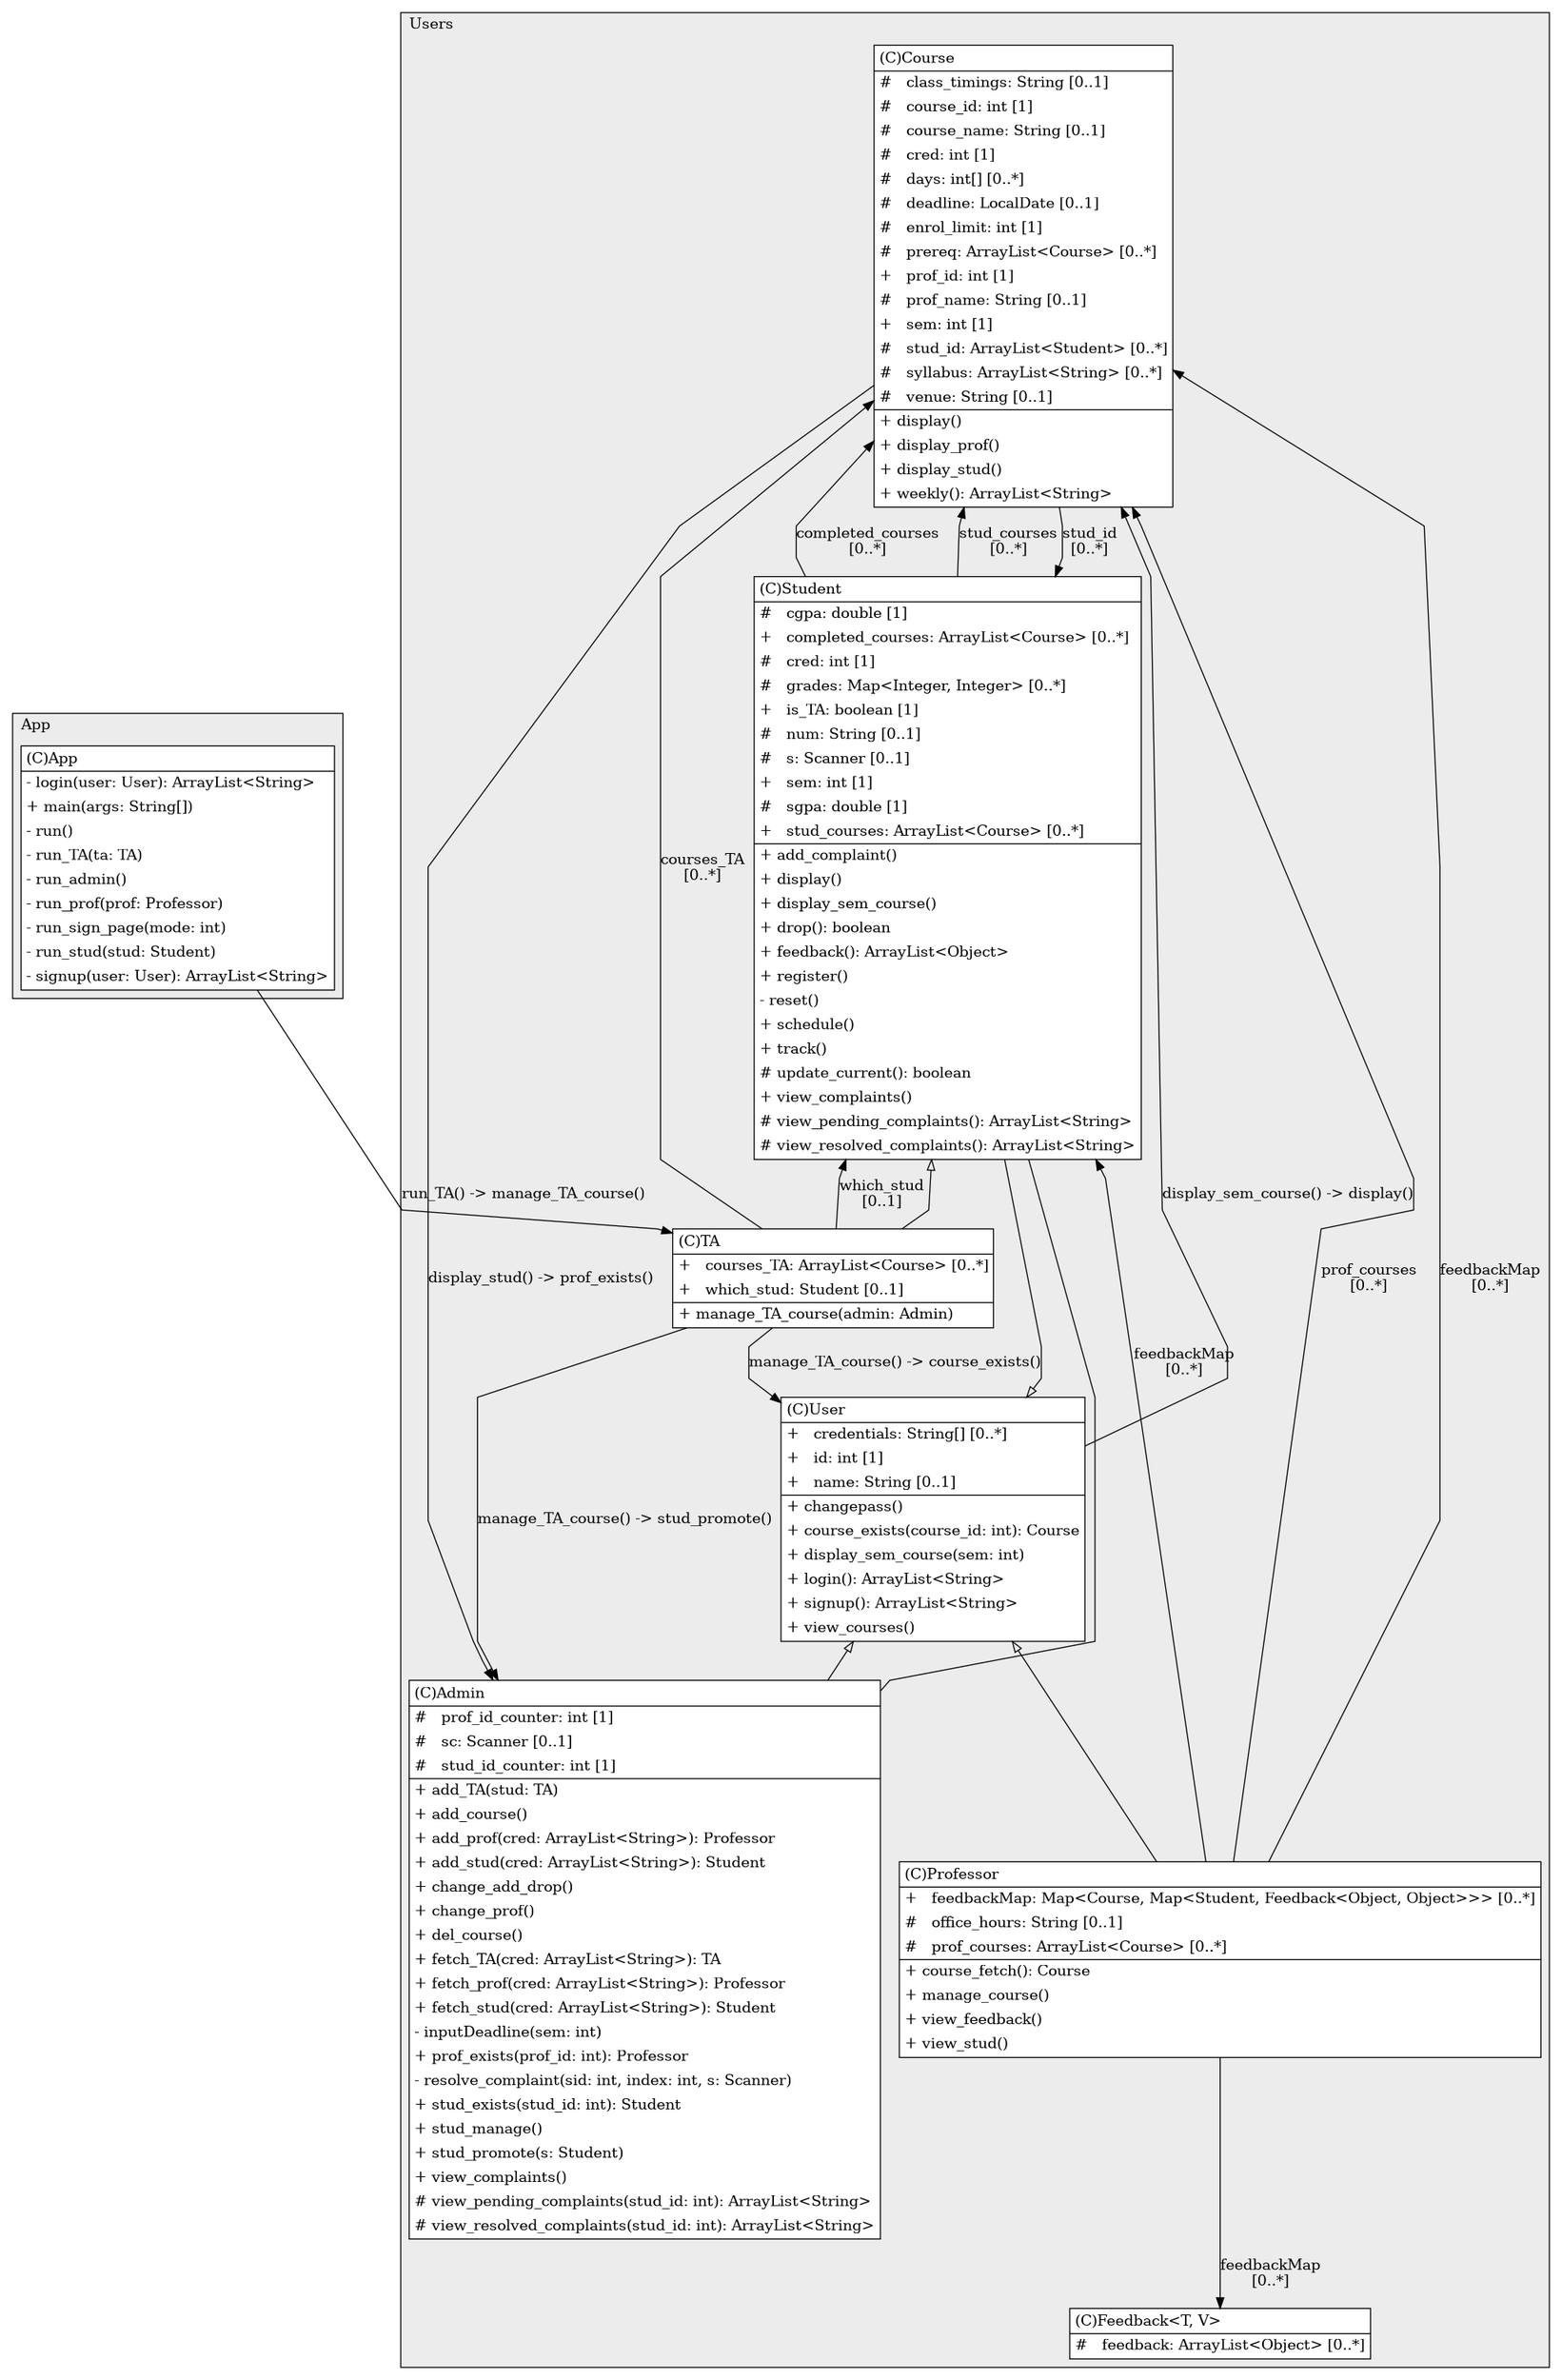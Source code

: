 @startuml

/' diagram meta data start
config=StructureConfiguration;
{
  "projectClassification": {
    "searchMode": "OpenProject", // OpenProject, AllProjects
    "includedProjects": "",
    "pathEndKeywords": "*.impl",
    "isClientPath": "",
    "isClientName": "",
    "isTestPath": "",
    "isTestName": "",
    "isMappingPath": "",
    "isMappingName": "",
    "isDataAccessPath": "",
    "isDataAccessName": "",
    "isDataStructurePath": "",
    "isDataStructureName": "",
    "isInterfaceStructuresPath": "",
    "isInterfaceStructuresName": "",
    "isEntryPointPath": "",
    "isEntryPointName": "",
    "treatFinalFieldsAsMandatory": false
  },
  "graphRestriction": {
    "classPackageExcludeFilter": "",
    "classPackageIncludeFilter": "",
    "classNameExcludeFilter": "",
    "classNameIncludeFilter": "",
    "methodNameExcludeFilter": "",
    "methodNameIncludeFilter": "",
    "removeByInheritance": "", // inheritance/annotation based filtering is done in a second step
    "removeByAnnotation": "",
    "removeByClassPackage": "", // cleanup the graph after inheritance/annotation based filtering is done
    "removeByClassName": "",
    "cutMappings": false,
    "cutEnum": true,
    "cutTests": true,
    "cutClient": true,
    "cutDataAccess": false,
    "cutInterfaceStructures": false,
    "cutDataStructures": false,
    "cutGetterAndSetter": true,
    "cutConstructors": true
  },
  "graphTraversal": {
    "forwardDepth": 6,
    "backwardDepth": 6,
    "classPackageExcludeFilter": "",
    "classPackageIncludeFilter": "",
    "classNameExcludeFilter": "",
    "classNameIncludeFilter": "",
    "methodNameExcludeFilter": "",
    "methodNameIncludeFilter": "",
    "hideMappings": false,
    "hideDataStructures": false,
    "hidePrivateMethods": true,
    "hideInterfaceCalls": true, // indirection: implementation -> interface (is hidden) -> implementation
    "onlyShowApplicationEntryPoints": false, // root node is included
    "useMethodCallsForStructureDiagram": "ForwardOnly" // ForwardOnly, BothDirections, No
  },
  "details": {
    "aggregation": "GroupByClass", // ByClass, GroupByClass, None
    "showClassGenericTypes": true,
    "showMethods": true,
    "showMethodParameterNames": true,
    "showMethodParameterTypes": true,
    "showMethodReturnType": true,
    "showPackageLevels": 2,
    "showDetailedClassStructure": true
  },
  "rootClass": "App",
  "extensionCallbackMethod": "" // qualified.class.name#methodName - signature: public static String method(String)
}
diagram meta data end '/



digraph g {
    rankdir="TB"
    splines=polyline
    

'nodes 
subgraph cluster_66049 { 
   	label=App
	labeljust=l
	fillcolor="#ececec"
	style=filled
   
   App66049[
	label=<<TABLE BORDER="1" CELLBORDER="0" CELLPADDING="4" CELLSPACING="0">
<TR><TD ALIGN="LEFT" >(C)App</TD></TR>
<HR/>
<TR><TD ALIGN="LEFT" >- login(user: User): ArrayList&lt;String&gt;</TD></TR>
<TR><TD ALIGN="LEFT" >+ main(args: String[])</TD></TR>
<TR><TD ALIGN="LEFT" >- run()</TD></TR>
<TR><TD ALIGN="LEFT" >- run_TA(ta: TA)</TD></TR>
<TR><TD ALIGN="LEFT" >- run_admin()</TD></TR>
<TR><TD ALIGN="LEFT" >- run_prof(prof: Professor)</TD></TR>
<TR><TD ALIGN="LEFT" >- run_sign_page(mode: int)</TD></TR>
<TR><TD ALIGN="LEFT" >- run_stud(stud: Student)</TD></TR>
<TR><TD ALIGN="LEFT" >- signup(user: User): ArrayList&lt;String&gt;</TD></TR>
</TABLE>>
	style=filled
	margin=0
	shape=plaintext
	fillcolor="#FFFFFF"
];
} 

subgraph cluster_82025960 { 
   	label=Users
	labeljust=l
	fillcolor="#ececec"
	style=filled
   
   Admin82025960[
	label=<<TABLE BORDER="1" CELLBORDER="0" CELLPADDING="4" CELLSPACING="0">
<TR><TD ALIGN="LEFT" >(C)Admin</TD></TR>
<HR/>
<TR><TD ALIGN="LEFT" >#   prof_id_counter: int [1]</TD></TR>
<TR><TD ALIGN="LEFT" >#   sc: Scanner [0..1]</TD></TR>
<TR><TD ALIGN="LEFT" >#   stud_id_counter: int [1]</TD></TR>
<HR/>
<TR><TD ALIGN="LEFT" >+ add_TA(stud: TA)</TD></TR>
<TR><TD ALIGN="LEFT" >+ add_course()</TD></TR>
<TR><TD ALIGN="LEFT" >+ add_prof(cred: ArrayList&lt;String&gt;): Professor</TD></TR>
<TR><TD ALIGN="LEFT" >+ add_stud(cred: ArrayList&lt;String&gt;): Student</TD></TR>
<TR><TD ALIGN="LEFT" >+ change_add_drop()</TD></TR>
<TR><TD ALIGN="LEFT" >+ change_prof()</TD></TR>
<TR><TD ALIGN="LEFT" >+ del_course()</TD></TR>
<TR><TD ALIGN="LEFT" >+ fetch_TA(cred: ArrayList&lt;String&gt;): TA</TD></TR>
<TR><TD ALIGN="LEFT" >+ fetch_prof(cred: ArrayList&lt;String&gt;): Professor</TD></TR>
<TR><TD ALIGN="LEFT" >+ fetch_stud(cred: ArrayList&lt;String&gt;): Student</TD></TR>
<TR><TD ALIGN="LEFT" >- inputDeadline(sem: int)</TD></TR>
<TR><TD ALIGN="LEFT" >+ prof_exists(prof_id: int): Professor</TD></TR>
<TR><TD ALIGN="LEFT" >- resolve_complaint(sid: int, index: int, s: Scanner)</TD></TR>
<TR><TD ALIGN="LEFT" >+ stud_exists(stud_id: int): Student</TD></TR>
<TR><TD ALIGN="LEFT" >+ stud_manage()</TD></TR>
<TR><TD ALIGN="LEFT" >+ stud_promote(s: Student)</TD></TR>
<TR><TD ALIGN="LEFT" >+ view_complaints()</TD></TR>
<TR><TD ALIGN="LEFT" ># view_pending_complaints(stud_id: int): ArrayList&lt;String&gt;</TD></TR>
<TR><TD ALIGN="LEFT" ># view_resolved_complaints(stud_id: int): ArrayList&lt;String&gt;</TD></TR>
</TABLE>>
	style=filled
	margin=0
	shape=plaintext
	fillcolor="#FFFFFF"
];

Course82025960[
	label=<<TABLE BORDER="1" CELLBORDER="0" CELLPADDING="4" CELLSPACING="0">
<TR><TD ALIGN="LEFT" >(C)Course</TD></TR>
<HR/>
<TR><TD ALIGN="LEFT" >#   class_timings: String [0..1]</TD></TR>
<TR><TD ALIGN="LEFT" >#   course_id: int [1]</TD></TR>
<TR><TD ALIGN="LEFT" >#   course_name: String [0..1]</TD></TR>
<TR><TD ALIGN="LEFT" >#   cred: int [1]</TD></TR>
<TR><TD ALIGN="LEFT" >#   days: int[] [0..*]</TD></TR>
<TR><TD ALIGN="LEFT" >#   deadline: LocalDate [0..1]</TD></TR>
<TR><TD ALIGN="LEFT" >#   enrol_limit: int [1]</TD></TR>
<TR><TD ALIGN="LEFT" >#   prereq: ArrayList&lt;Course&gt; [0..*]</TD></TR>
<TR><TD ALIGN="LEFT" >+   prof_id: int [1]</TD></TR>
<TR><TD ALIGN="LEFT" >#   prof_name: String [0..1]</TD></TR>
<TR><TD ALIGN="LEFT" >+   sem: int [1]</TD></TR>
<TR><TD ALIGN="LEFT" >#   stud_id: ArrayList&lt;Student&gt; [0..*]</TD></TR>
<TR><TD ALIGN="LEFT" >#   syllabus: ArrayList&lt;String&gt; [0..*]</TD></TR>
<TR><TD ALIGN="LEFT" >#   venue: String [0..1]</TD></TR>
<HR/>
<TR><TD ALIGN="LEFT" >+ display()</TD></TR>
<TR><TD ALIGN="LEFT" >+ display_prof()</TD></TR>
<TR><TD ALIGN="LEFT" >+ display_stud()</TD></TR>
<TR><TD ALIGN="LEFT" >+ weekly(): ArrayList&lt;String&gt;</TD></TR>
</TABLE>>
	style=filled
	margin=0
	shape=plaintext
	fillcolor="#FFFFFF"
];

Feedback82025960[
	label=<<TABLE BORDER="1" CELLBORDER="0" CELLPADDING="4" CELLSPACING="0">
<TR><TD ALIGN="LEFT" >(C)Feedback&lt;T, V&gt;</TD></TR>
<HR/>
<TR><TD ALIGN="LEFT" >#   feedback: ArrayList&lt;Object&gt; [0..*]</TD></TR>
</TABLE>>
	style=filled
	margin=0
	shape=plaintext
	fillcolor="#FFFFFF"
];

Professor82025960[
	label=<<TABLE BORDER="1" CELLBORDER="0" CELLPADDING="4" CELLSPACING="0">
<TR><TD ALIGN="LEFT" >(C)Professor</TD></TR>
<HR/>
<TR><TD ALIGN="LEFT" >+   feedbackMap: Map&lt;Course, Map&lt;Student, Feedback&lt;Object, Object&gt;&gt;&gt; [0..*]</TD></TR>
<TR><TD ALIGN="LEFT" >#   office_hours: String [0..1]</TD></TR>
<TR><TD ALIGN="LEFT" >#   prof_courses: ArrayList&lt;Course&gt; [0..*]</TD></TR>
<HR/>
<TR><TD ALIGN="LEFT" >+ course_fetch(): Course</TD></TR>
<TR><TD ALIGN="LEFT" >+ manage_course()</TD></TR>
<TR><TD ALIGN="LEFT" >+ view_feedback()</TD></TR>
<TR><TD ALIGN="LEFT" >+ view_stud()</TD></TR>
</TABLE>>
	style=filled
	margin=0
	shape=plaintext
	fillcolor="#FFFFFF"
];

Student82025960[
	label=<<TABLE BORDER="1" CELLBORDER="0" CELLPADDING="4" CELLSPACING="0">
<TR><TD ALIGN="LEFT" >(C)Student</TD></TR>
<HR/>
<TR><TD ALIGN="LEFT" >#   cgpa: double [1]</TD></TR>
<TR><TD ALIGN="LEFT" >+   completed_courses: ArrayList&lt;Course&gt; [0..*]</TD></TR>
<TR><TD ALIGN="LEFT" >#   cred: int [1]</TD></TR>
<TR><TD ALIGN="LEFT" >#   grades: Map&lt;Integer, Integer&gt; [0..*]</TD></TR>
<TR><TD ALIGN="LEFT" >+   is_TA: boolean [1]</TD></TR>
<TR><TD ALIGN="LEFT" >#   num: String [0..1]</TD></TR>
<TR><TD ALIGN="LEFT" >#   s: Scanner [0..1]</TD></TR>
<TR><TD ALIGN="LEFT" >+   sem: int [1]</TD></TR>
<TR><TD ALIGN="LEFT" >#   sgpa: double [1]</TD></TR>
<TR><TD ALIGN="LEFT" >+   stud_courses: ArrayList&lt;Course&gt; [0..*]</TD></TR>
<HR/>
<TR><TD ALIGN="LEFT" >+ add_complaint()</TD></TR>
<TR><TD ALIGN="LEFT" >+ display()</TD></TR>
<TR><TD ALIGN="LEFT" >+ display_sem_course()</TD></TR>
<TR><TD ALIGN="LEFT" >+ drop(): boolean</TD></TR>
<TR><TD ALIGN="LEFT" >+ feedback(): ArrayList&lt;Object&gt;</TD></TR>
<TR><TD ALIGN="LEFT" >+ register()</TD></TR>
<TR><TD ALIGN="LEFT" >- reset()</TD></TR>
<TR><TD ALIGN="LEFT" >+ schedule()</TD></TR>
<TR><TD ALIGN="LEFT" >+ track()</TD></TR>
<TR><TD ALIGN="LEFT" ># update_current(): boolean</TD></TR>
<TR><TD ALIGN="LEFT" >+ view_complaints()</TD></TR>
<TR><TD ALIGN="LEFT" ># view_pending_complaints(): ArrayList&lt;String&gt;</TD></TR>
<TR><TD ALIGN="LEFT" ># view_resolved_complaints(): ArrayList&lt;String&gt;</TD></TR>
</TABLE>>
	style=filled
	margin=0
	shape=plaintext
	fillcolor="#FFFFFF"
];

TA82025960[
	label=<<TABLE BORDER="1" CELLBORDER="0" CELLPADDING="4" CELLSPACING="0">
<TR><TD ALIGN="LEFT" >(C)TA</TD></TR>
<HR/>
<TR><TD ALIGN="LEFT" >+   courses_TA: ArrayList&lt;Course&gt; [0..*]</TD></TR>
<TR><TD ALIGN="LEFT" >+   which_stud: Student [0..1]</TD></TR>
<HR/>
<TR><TD ALIGN="LEFT" >+ manage_TA_course(admin: Admin)</TD></TR>
</TABLE>>
	style=filled
	margin=0
	shape=plaintext
	fillcolor="#FFFFFF"
];

User82025960[
	label=<<TABLE BORDER="1" CELLBORDER="0" CELLPADDING="4" CELLSPACING="0">
<TR><TD ALIGN="LEFT" >(C)User</TD></TR>
<HR/>
<TR><TD ALIGN="LEFT" >+   credentials: String[] [0..*]</TD></TR>
<TR><TD ALIGN="LEFT" >+   id: int [1]</TD></TR>
<TR><TD ALIGN="LEFT" >+   name: String [0..1]</TD></TR>
<HR/>
<TR><TD ALIGN="LEFT" >+ changepass()</TD></TR>
<TR><TD ALIGN="LEFT" >+ course_exists(course_id: int): Course</TD></TR>
<TR><TD ALIGN="LEFT" >+ display_sem_course(sem: int)</TD></TR>
<TR><TD ALIGN="LEFT" >+ login(): ArrayList&lt;String&gt;</TD></TR>
<TR><TD ALIGN="LEFT" >+ signup(): ArrayList&lt;String&gt;</TD></TR>
<TR><TD ALIGN="LEFT" >+ view_courses()</TD></TR>
</TABLE>>
	style=filled
	margin=0
	shape=plaintext
	fillcolor="#FFFFFF"
];
} 

'edges    
App66049 -> TA82025960[label="run_TA() -> manage_TA_course()"];
Course82025960 -> Admin82025960[label="display_stud() -> prof_exists()"];
Course82025960 -> Student82025960[label="stud_id
[0..*]"];
Professor82025960 -> Course82025960[label="feedbackMap
[0..*]"];
Professor82025960 -> Course82025960[label="prof_courses
[0..*]"];
Professor82025960 -> Feedback82025960[label="feedbackMap
[0..*]"];
Professor82025960 -> Student82025960[label="feedbackMap
[0..*]"];
Student82025960 -> Admin82025960[arrowhead=none];
Student82025960 -> Course82025960[label="completed_courses
[0..*]"];
Student82025960 -> Course82025960[label="stud_courses
[0..*]"];
Student82025960 -> TA82025960[arrowhead=none, arrowtail=empty, dir=both];
TA82025960 -> Admin82025960[label="manage_TA_course() -> stud_promote()"];
TA82025960 -> Course82025960[label="courses_TA
[0..*]"];
TA82025960 -> Student82025960[label="which_stud
[0..1]"];
TA82025960 -> User82025960[label="manage_TA_course() -> course_exists()"];
User82025960 -> Admin82025960[arrowhead=none, arrowtail=empty, dir=both];
User82025960 -> Course82025960[label="display_sem_course() -> display()"];
User82025960 -> Professor82025960[arrowhead=none, arrowtail=empty, dir=both];
User82025960 -> Student82025960[arrowhead=none, arrowtail=empty, dir=both];
    
}
@enduml